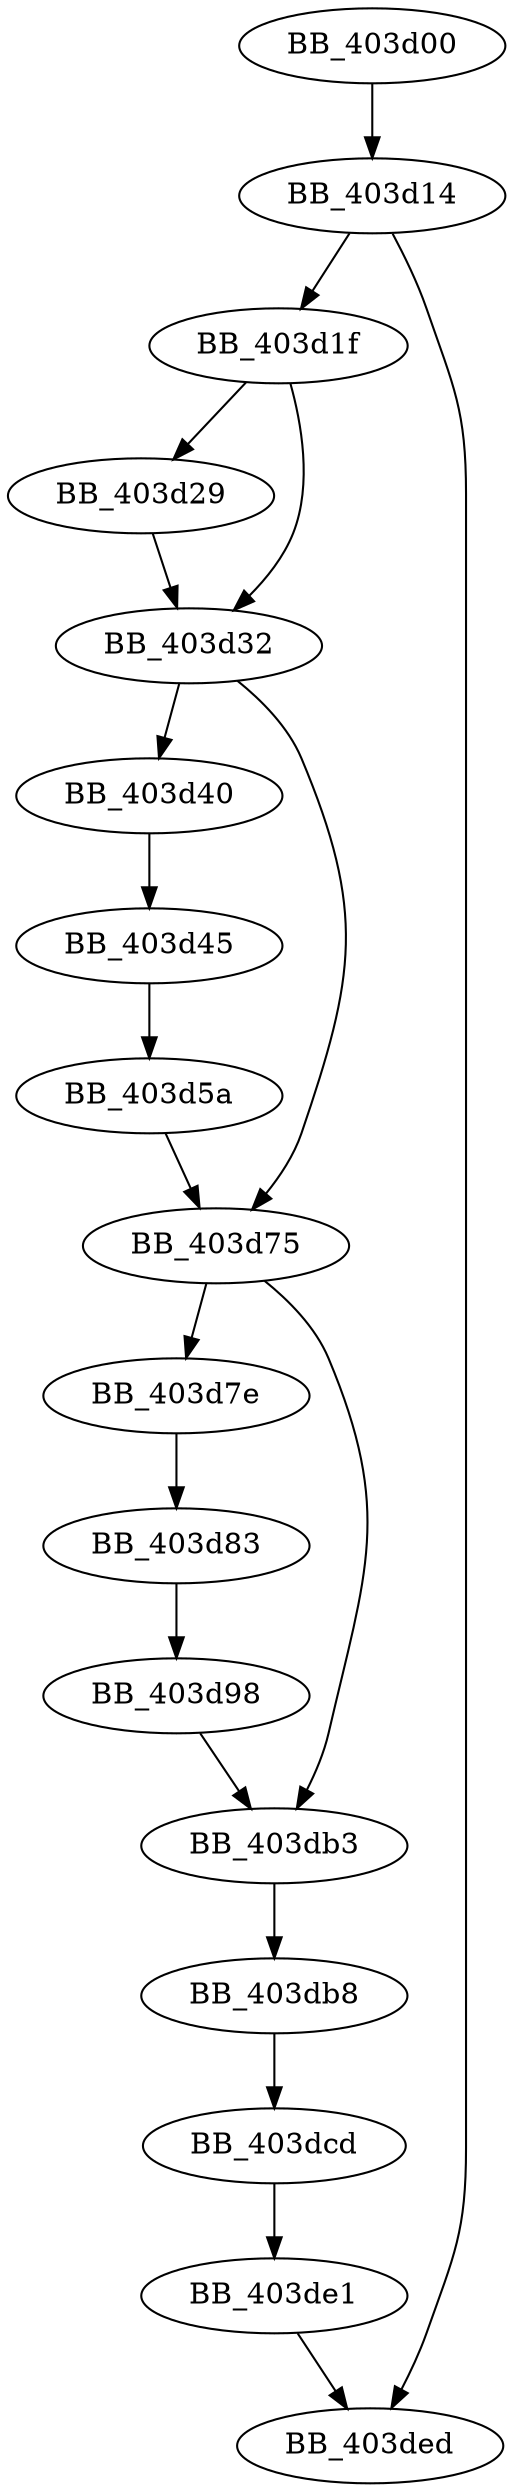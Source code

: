 DiGraph sub_403D00{
BB_403d00->BB_403d14
BB_403d14->BB_403d1f
BB_403d14->BB_403ded
BB_403d1f->BB_403d29
BB_403d1f->BB_403d32
BB_403d29->BB_403d32
BB_403d32->BB_403d40
BB_403d32->BB_403d75
BB_403d40->BB_403d45
BB_403d45->BB_403d5a
BB_403d5a->BB_403d75
BB_403d75->BB_403d7e
BB_403d75->BB_403db3
BB_403d7e->BB_403d83
BB_403d83->BB_403d98
BB_403d98->BB_403db3
BB_403db3->BB_403db8
BB_403db8->BB_403dcd
BB_403dcd->BB_403de1
BB_403de1->BB_403ded
}
